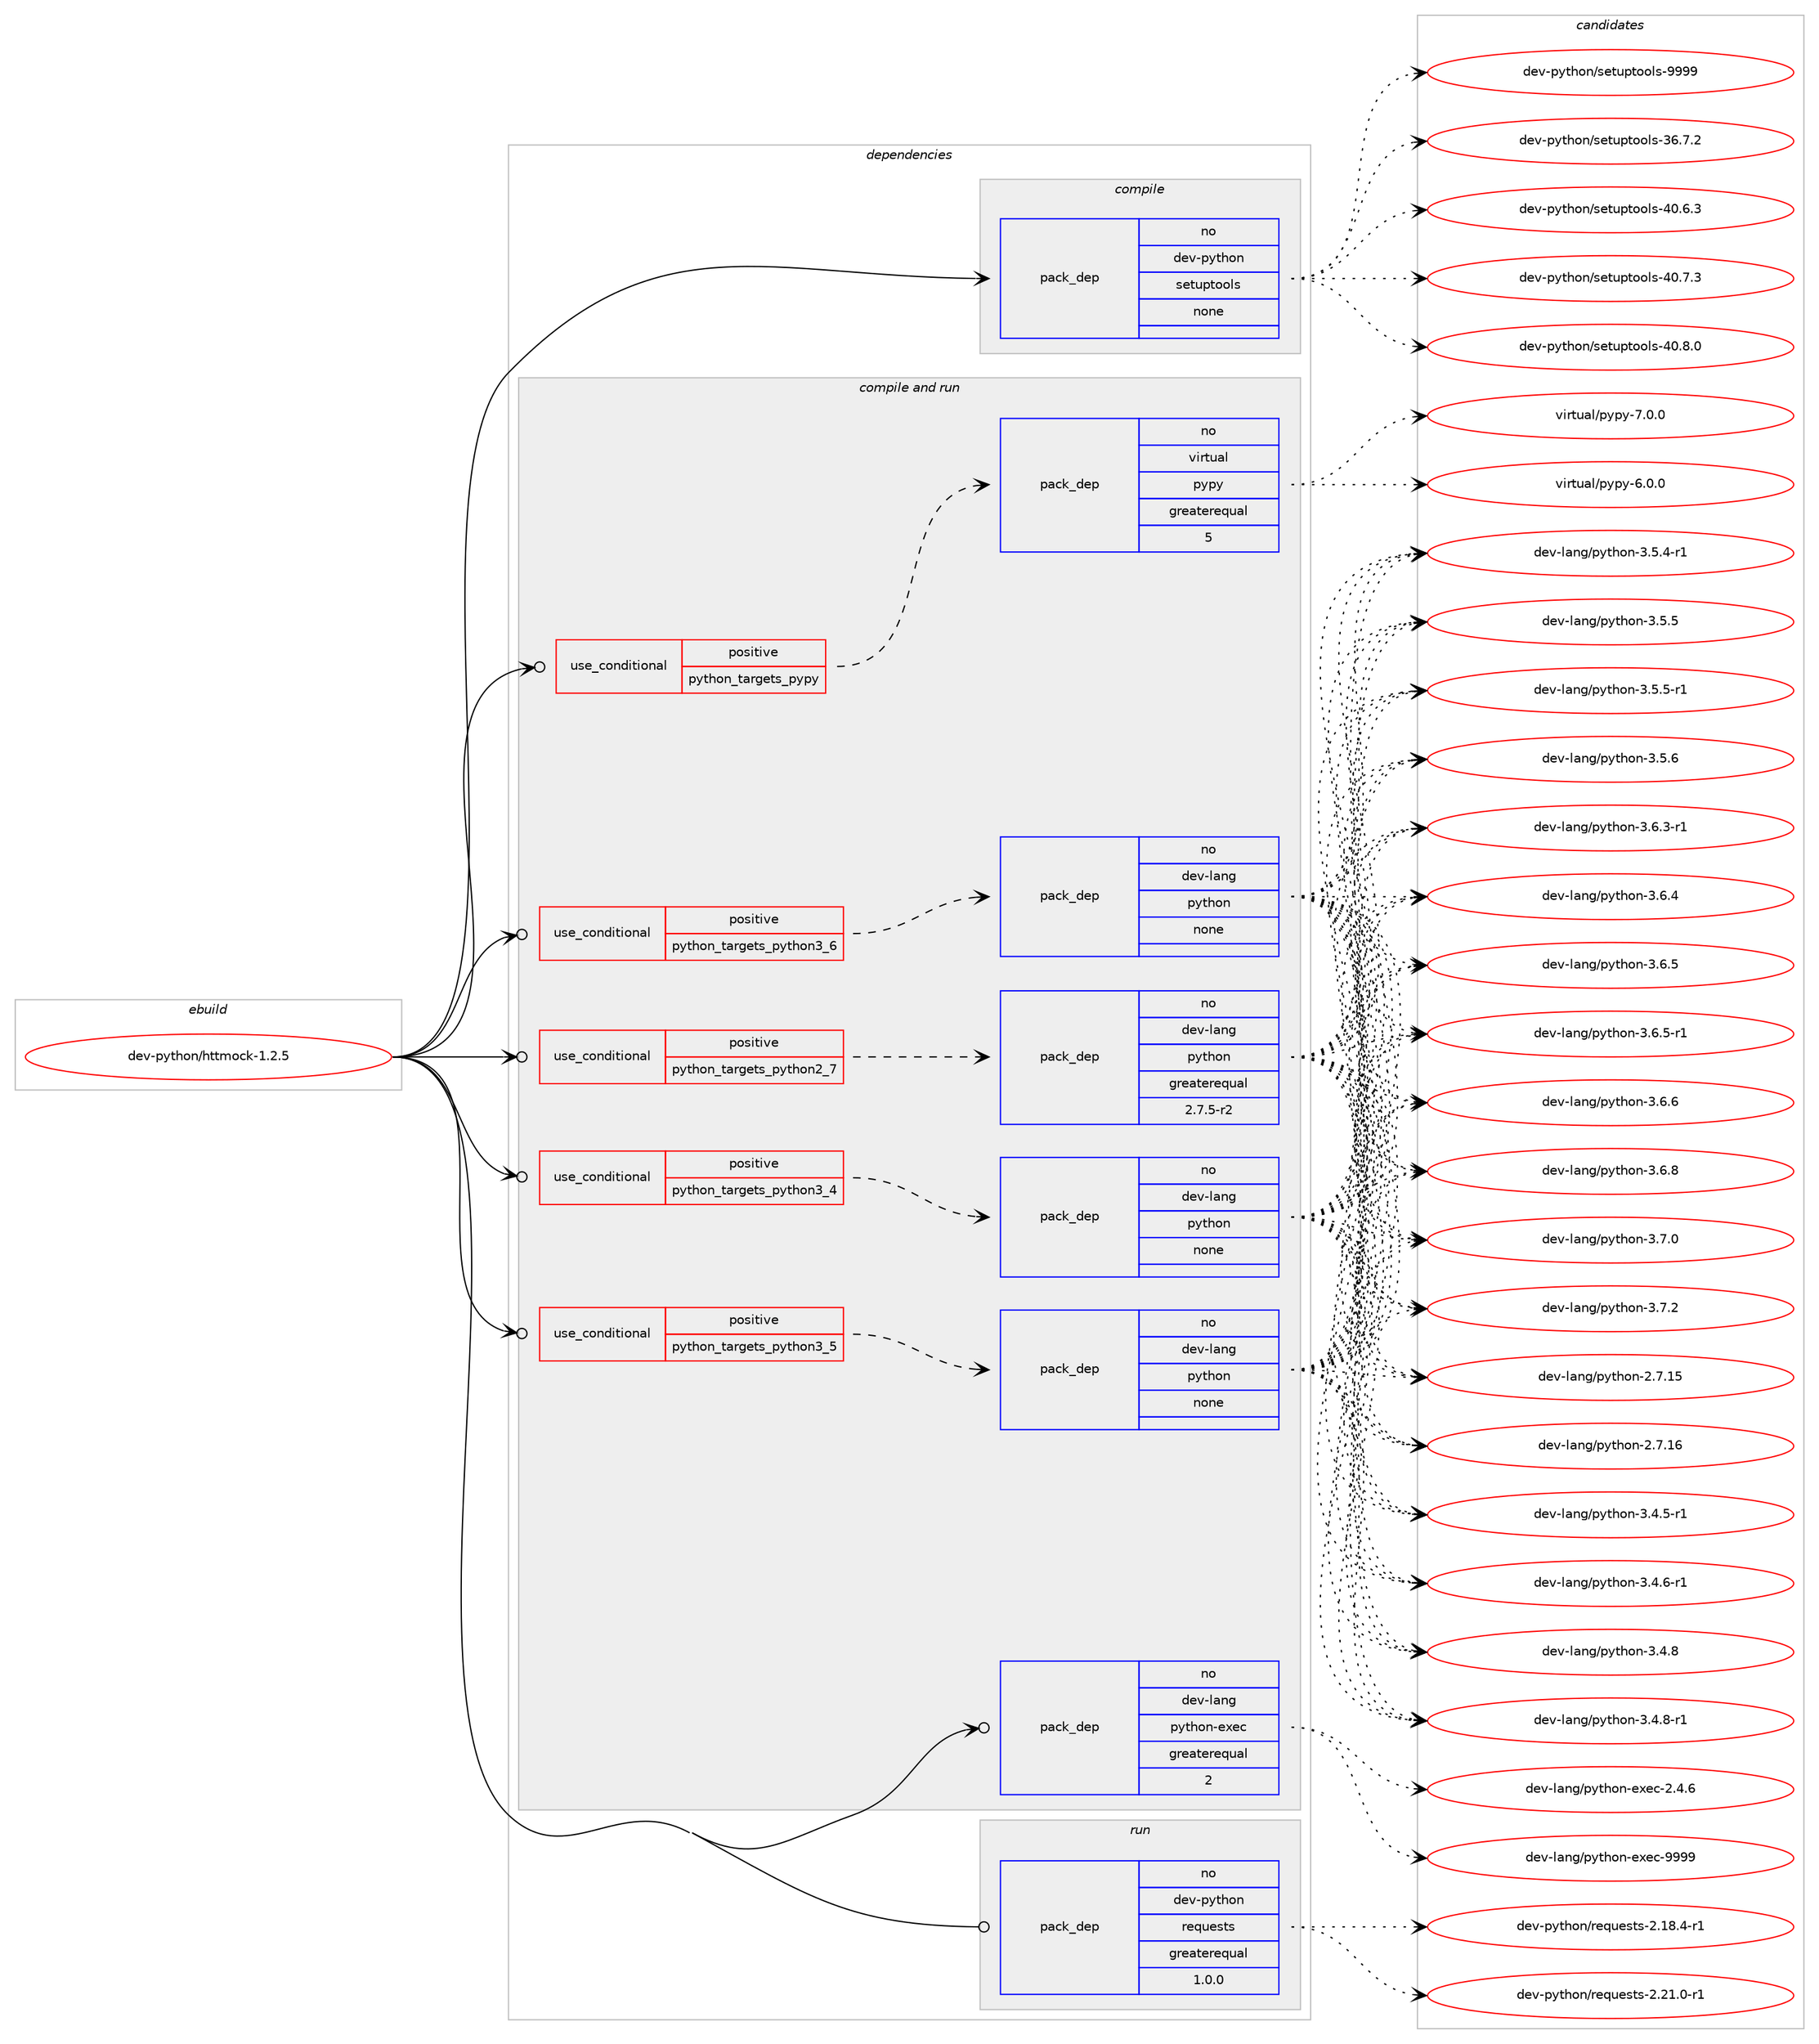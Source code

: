 digraph prolog {

# *************
# Graph options
# *************

newrank=true;
concentrate=true;
compound=true;
graph [rankdir=LR,fontname=Helvetica,fontsize=10,ranksep=1.5];#, ranksep=2.5, nodesep=0.2];
edge  [arrowhead=vee];
node  [fontname=Helvetica,fontsize=10];

# **********
# The ebuild
# **********

subgraph cluster_leftcol {
color=gray;
rank=same;
label=<<i>ebuild</i>>;
id [label="dev-python/httmock-1.2.5", color=red, width=4, href="../dev-python/httmock-1.2.5.svg"];
}

# ****************
# The dependencies
# ****************

subgraph cluster_midcol {
color=gray;
label=<<i>dependencies</i>>;
subgraph cluster_compile {
fillcolor="#eeeeee";
style=filled;
label=<<i>compile</i>>;
subgraph pack1014239 {
dependency1412955 [label=<<TABLE BORDER="0" CELLBORDER="1" CELLSPACING="0" CELLPADDING="4" WIDTH="220"><TR><TD ROWSPAN="6" CELLPADDING="30">pack_dep</TD></TR><TR><TD WIDTH="110">no</TD></TR><TR><TD>dev-python</TD></TR><TR><TD>setuptools</TD></TR><TR><TD>none</TD></TR><TR><TD></TD></TR></TABLE>>, shape=none, color=blue];
}
id:e -> dependency1412955:w [weight=20,style="solid",arrowhead="vee"];
}
subgraph cluster_compileandrun {
fillcolor="#eeeeee";
style=filled;
label=<<i>compile and run</i>>;
subgraph cond375447 {
dependency1412956 [label=<<TABLE BORDER="0" CELLBORDER="1" CELLSPACING="0" CELLPADDING="4"><TR><TD ROWSPAN="3" CELLPADDING="10">use_conditional</TD></TR><TR><TD>positive</TD></TR><TR><TD>python_targets_pypy</TD></TR></TABLE>>, shape=none, color=red];
subgraph pack1014240 {
dependency1412957 [label=<<TABLE BORDER="0" CELLBORDER="1" CELLSPACING="0" CELLPADDING="4" WIDTH="220"><TR><TD ROWSPAN="6" CELLPADDING="30">pack_dep</TD></TR><TR><TD WIDTH="110">no</TD></TR><TR><TD>virtual</TD></TR><TR><TD>pypy</TD></TR><TR><TD>greaterequal</TD></TR><TR><TD>5</TD></TR></TABLE>>, shape=none, color=blue];
}
dependency1412956:e -> dependency1412957:w [weight=20,style="dashed",arrowhead="vee"];
}
id:e -> dependency1412956:w [weight=20,style="solid",arrowhead="odotvee"];
subgraph cond375448 {
dependency1412958 [label=<<TABLE BORDER="0" CELLBORDER="1" CELLSPACING="0" CELLPADDING="4"><TR><TD ROWSPAN="3" CELLPADDING="10">use_conditional</TD></TR><TR><TD>positive</TD></TR><TR><TD>python_targets_python2_7</TD></TR></TABLE>>, shape=none, color=red];
subgraph pack1014241 {
dependency1412959 [label=<<TABLE BORDER="0" CELLBORDER="1" CELLSPACING="0" CELLPADDING="4" WIDTH="220"><TR><TD ROWSPAN="6" CELLPADDING="30">pack_dep</TD></TR><TR><TD WIDTH="110">no</TD></TR><TR><TD>dev-lang</TD></TR><TR><TD>python</TD></TR><TR><TD>greaterequal</TD></TR><TR><TD>2.7.5-r2</TD></TR></TABLE>>, shape=none, color=blue];
}
dependency1412958:e -> dependency1412959:w [weight=20,style="dashed",arrowhead="vee"];
}
id:e -> dependency1412958:w [weight=20,style="solid",arrowhead="odotvee"];
subgraph cond375449 {
dependency1412960 [label=<<TABLE BORDER="0" CELLBORDER="1" CELLSPACING="0" CELLPADDING="4"><TR><TD ROWSPAN="3" CELLPADDING="10">use_conditional</TD></TR><TR><TD>positive</TD></TR><TR><TD>python_targets_python3_4</TD></TR></TABLE>>, shape=none, color=red];
subgraph pack1014242 {
dependency1412961 [label=<<TABLE BORDER="0" CELLBORDER="1" CELLSPACING="0" CELLPADDING="4" WIDTH="220"><TR><TD ROWSPAN="6" CELLPADDING="30">pack_dep</TD></TR><TR><TD WIDTH="110">no</TD></TR><TR><TD>dev-lang</TD></TR><TR><TD>python</TD></TR><TR><TD>none</TD></TR><TR><TD></TD></TR></TABLE>>, shape=none, color=blue];
}
dependency1412960:e -> dependency1412961:w [weight=20,style="dashed",arrowhead="vee"];
}
id:e -> dependency1412960:w [weight=20,style="solid",arrowhead="odotvee"];
subgraph cond375450 {
dependency1412962 [label=<<TABLE BORDER="0" CELLBORDER="1" CELLSPACING="0" CELLPADDING="4"><TR><TD ROWSPAN="3" CELLPADDING="10">use_conditional</TD></TR><TR><TD>positive</TD></TR><TR><TD>python_targets_python3_5</TD></TR></TABLE>>, shape=none, color=red];
subgraph pack1014243 {
dependency1412963 [label=<<TABLE BORDER="0" CELLBORDER="1" CELLSPACING="0" CELLPADDING="4" WIDTH="220"><TR><TD ROWSPAN="6" CELLPADDING="30">pack_dep</TD></TR><TR><TD WIDTH="110">no</TD></TR><TR><TD>dev-lang</TD></TR><TR><TD>python</TD></TR><TR><TD>none</TD></TR><TR><TD></TD></TR></TABLE>>, shape=none, color=blue];
}
dependency1412962:e -> dependency1412963:w [weight=20,style="dashed",arrowhead="vee"];
}
id:e -> dependency1412962:w [weight=20,style="solid",arrowhead="odotvee"];
subgraph cond375451 {
dependency1412964 [label=<<TABLE BORDER="0" CELLBORDER="1" CELLSPACING="0" CELLPADDING="4"><TR><TD ROWSPAN="3" CELLPADDING="10">use_conditional</TD></TR><TR><TD>positive</TD></TR><TR><TD>python_targets_python3_6</TD></TR></TABLE>>, shape=none, color=red];
subgraph pack1014244 {
dependency1412965 [label=<<TABLE BORDER="0" CELLBORDER="1" CELLSPACING="0" CELLPADDING="4" WIDTH="220"><TR><TD ROWSPAN="6" CELLPADDING="30">pack_dep</TD></TR><TR><TD WIDTH="110">no</TD></TR><TR><TD>dev-lang</TD></TR><TR><TD>python</TD></TR><TR><TD>none</TD></TR><TR><TD></TD></TR></TABLE>>, shape=none, color=blue];
}
dependency1412964:e -> dependency1412965:w [weight=20,style="dashed",arrowhead="vee"];
}
id:e -> dependency1412964:w [weight=20,style="solid",arrowhead="odotvee"];
subgraph pack1014245 {
dependency1412966 [label=<<TABLE BORDER="0" CELLBORDER="1" CELLSPACING="0" CELLPADDING="4" WIDTH="220"><TR><TD ROWSPAN="6" CELLPADDING="30">pack_dep</TD></TR><TR><TD WIDTH="110">no</TD></TR><TR><TD>dev-lang</TD></TR><TR><TD>python-exec</TD></TR><TR><TD>greaterequal</TD></TR><TR><TD>2</TD></TR></TABLE>>, shape=none, color=blue];
}
id:e -> dependency1412966:w [weight=20,style="solid",arrowhead="odotvee"];
}
subgraph cluster_run {
fillcolor="#eeeeee";
style=filled;
label=<<i>run</i>>;
subgraph pack1014246 {
dependency1412967 [label=<<TABLE BORDER="0" CELLBORDER="1" CELLSPACING="0" CELLPADDING="4" WIDTH="220"><TR><TD ROWSPAN="6" CELLPADDING="30">pack_dep</TD></TR><TR><TD WIDTH="110">no</TD></TR><TR><TD>dev-python</TD></TR><TR><TD>requests</TD></TR><TR><TD>greaterequal</TD></TR><TR><TD>1.0.0</TD></TR></TABLE>>, shape=none, color=blue];
}
id:e -> dependency1412967:w [weight=20,style="solid",arrowhead="odot"];
}
}

# **************
# The candidates
# **************

subgraph cluster_choices {
rank=same;
color=gray;
label=<<i>candidates</i>>;

subgraph choice1014239 {
color=black;
nodesep=1;
choice100101118451121211161041111104711510111611711211611111110811545515446554650 [label="dev-python/setuptools-36.7.2", color=red, width=4,href="../dev-python/setuptools-36.7.2.svg"];
choice100101118451121211161041111104711510111611711211611111110811545524846544651 [label="dev-python/setuptools-40.6.3", color=red, width=4,href="../dev-python/setuptools-40.6.3.svg"];
choice100101118451121211161041111104711510111611711211611111110811545524846554651 [label="dev-python/setuptools-40.7.3", color=red, width=4,href="../dev-python/setuptools-40.7.3.svg"];
choice100101118451121211161041111104711510111611711211611111110811545524846564648 [label="dev-python/setuptools-40.8.0", color=red, width=4,href="../dev-python/setuptools-40.8.0.svg"];
choice10010111845112121116104111110471151011161171121161111111081154557575757 [label="dev-python/setuptools-9999", color=red, width=4,href="../dev-python/setuptools-9999.svg"];
dependency1412955:e -> choice100101118451121211161041111104711510111611711211611111110811545515446554650:w [style=dotted,weight="100"];
dependency1412955:e -> choice100101118451121211161041111104711510111611711211611111110811545524846544651:w [style=dotted,weight="100"];
dependency1412955:e -> choice100101118451121211161041111104711510111611711211611111110811545524846554651:w [style=dotted,weight="100"];
dependency1412955:e -> choice100101118451121211161041111104711510111611711211611111110811545524846564648:w [style=dotted,weight="100"];
dependency1412955:e -> choice10010111845112121116104111110471151011161171121161111111081154557575757:w [style=dotted,weight="100"];
}
subgraph choice1014240 {
color=black;
nodesep=1;
choice1181051141161179710847112121112121455446484648 [label="virtual/pypy-6.0.0", color=red, width=4,href="../virtual/pypy-6.0.0.svg"];
choice1181051141161179710847112121112121455546484648 [label="virtual/pypy-7.0.0", color=red, width=4,href="../virtual/pypy-7.0.0.svg"];
dependency1412957:e -> choice1181051141161179710847112121112121455446484648:w [style=dotted,weight="100"];
dependency1412957:e -> choice1181051141161179710847112121112121455546484648:w [style=dotted,weight="100"];
}
subgraph choice1014241 {
color=black;
nodesep=1;
choice10010111845108971101034711212111610411111045504655464953 [label="dev-lang/python-2.7.15", color=red, width=4,href="../dev-lang/python-2.7.15.svg"];
choice10010111845108971101034711212111610411111045504655464954 [label="dev-lang/python-2.7.16", color=red, width=4,href="../dev-lang/python-2.7.16.svg"];
choice1001011184510897110103471121211161041111104551465246534511449 [label="dev-lang/python-3.4.5-r1", color=red, width=4,href="../dev-lang/python-3.4.5-r1.svg"];
choice1001011184510897110103471121211161041111104551465246544511449 [label="dev-lang/python-3.4.6-r1", color=red, width=4,href="../dev-lang/python-3.4.6-r1.svg"];
choice100101118451089711010347112121116104111110455146524656 [label="dev-lang/python-3.4.8", color=red, width=4,href="../dev-lang/python-3.4.8.svg"];
choice1001011184510897110103471121211161041111104551465246564511449 [label="dev-lang/python-3.4.8-r1", color=red, width=4,href="../dev-lang/python-3.4.8-r1.svg"];
choice1001011184510897110103471121211161041111104551465346524511449 [label="dev-lang/python-3.5.4-r1", color=red, width=4,href="../dev-lang/python-3.5.4-r1.svg"];
choice100101118451089711010347112121116104111110455146534653 [label="dev-lang/python-3.5.5", color=red, width=4,href="../dev-lang/python-3.5.5.svg"];
choice1001011184510897110103471121211161041111104551465346534511449 [label="dev-lang/python-3.5.5-r1", color=red, width=4,href="../dev-lang/python-3.5.5-r1.svg"];
choice100101118451089711010347112121116104111110455146534654 [label="dev-lang/python-3.5.6", color=red, width=4,href="../dev-lang/python-3.5.6.svg"];
choice1001011184510897110103471121211161041111104551465446514511449 [label="dev-lang/python-3.6.3-r1", color=red, width=4,href="../dev-lang/python-3.6.3-r1.svg"];
choice100101118451089711010347112121116104111110455146544652 [label="dev-lang/python-3.6.4", color=red, width=4,href="../dev-lang/python-3.6.4.svg"];
choice100101118451089711010347112121116104111110455146544653 [label="dev-lang/python-3.6.5", color=red, width=4,href="../dev-lang/python-3.6.5.svg"];
choice1001011184510897110103471121211161041111104551465446534511449 [label="dev-lang/python-3.6.5-r1", color=red, width=4,href="../dev-lang/python-3.6.5-r1.svg"];
choice100101118451089711010347112121116104111110455146544654 [label="dev-lang/python-3.6.6", color=red, width=4,href="../dev-lang/python-3.6.6.svg"];
choice100101118451089711010347112121116104111110455146544656 [label="dev-lang/python-3.6.8", color=red, width=4,href="../dev-lang/python-3.6.8.svg"];
choice100101118451089711010347112121116104111110455146554648 [label="dev-lang/python-3.7.0", color=red, width=4,href="../dev-lang/python-3.7.0.svg"];
choice100101118451089711010347112121116104111110455146554650 [label="dev-lang/python-3.7.2", color=red, width=4,href="../dev-lang/python-3.7.2.svg"];
dependency1412959:e -> choice10010111845108971101034711212111610411111045504655464953:w [style=dotted,weight="100"];
dependency1412959:e -> choice10010111845108971101034711212111610411111045504655464954:w [style=dotted,weight="100"];
dependency1412959:e -> choice1001011184510897110103471121211161041111104551465246534511449:w [style=dotted,weight="100"];
dependency1412959:e -> choice1001011184510897110103471121211161041111104551465246544511449:w [style=dotted,weight="100"];
dependency1412959:e -> choice100101118451089711010347112121116104111110455146524656:w [style=dotted,weight="100"];
dependency1412959:e -> choice1001011184510897110103471121211161041111104551465246564511449:w [style=dotted,weight="100"];
dependency1412959:e -> choice1001011184510897110103471121211161041111104551465346524511449:w [style=dotted,weight="100"];
dependency1412959:e -> choice100101118451089711010347112121116104111110455146534653:w [style=dotted,weight="100"];
dependency1412959:e -> choice1001011184510897110103471121211161041111104551465346534511449:w [style=dotted,weight="100"];
dependency1412959:e -> choice100101118451089711010347112121116104111110455146534654:w [style=dotted,weight="100"];
dependency1412959:e -> choice1001011184510897110103471121211161041111104551465446514511449:w [style=dotted,weight="100"];
dependency1412959:e -> choice100101118451089711010347112121116104111110455146544652:w [style=dotted,weight="100"];
dependency1412959:e -> choice100101118451089711010347112121116104111110455146544653:w [style=dotted,weight="100"];
dependency1412959:e -> choice1001011184510897110103471121211161041111104551465446534511449:w [style=dotted,weight="100"];
dependency1412959:e -> choice100101118451089711010347112121116104111110455146544654:w [style=dotted,weight="100"];
dependency1412959:e -> choice100101118451089711010347112121116104111110455146544656:w [style=dotted,weight="100"];
dependency1412959:e -> choice100101118451089711010347112121116104111110455146554648:w [style=dotted,weight="100"];
dependency1412959:e -> choice100101118451089711010347112121116104111110455146554650:w [style=dotted,weight="100"];
}
subgraph choice1014242 {
color=black;
nodesep=1;
choice10010111845108971101034711212111610411111045504655464953 [label="dev-lang/python-2.7.15", color=red, width=4,href="../dev-lang/python-2.7.15.svg"];
choice10010111845108971101034711212111610411111045504655464954 [label="dev-lang/python-2.7.16", color=red, width=4,href="../dev-lang/python-2.7.16.svg"];
choice1001011184510897110103471121211161041111104551465246534511449 [label="dev-lang/python-3.4.5-r1", color=red, width=4,href="../dev-lang/python-3.4.5-r1.svg"];
choice1001011184510897110103471121211161041111104551465246544511449 [label="dev-lang/python-3.4.6-r1", color=red, width=4,href="../dev-lang/python-3.4.6-r1.svg"];
choice100101118451089711010347112121116104111110455146524656 [label="dev-lang/python-3.4.8", color=red, width=4,href="../dev-lang/python-3.4.8.svg"];
choice1001011184510897110103471121211161041111104551465246564511449 [label="dev-lang/python-3.4.8-r1", color=red, width=4,href="../dev-lang/python-3.4.8-r1.svg"];
choice1001011184510897110103471121211161041111104551465346524511449 [label="dev-lang/python-3.5.4-r1", color=red, width=4,href="../dev-lang/python-3.5.4-r1.svg"];
choice100101118451089711010347112121116104111110455146534653 [label="dev-lang/python-3.5.5", color=red, width=4,href="../dev-lang/python-3.5.5.svg"];
choice1001011184510897110103471121211161041111104551465346534511449 [label="dev-lang/python-3.5.5-r1", color=red, width=4,href="../dev-lang/python-3.5.5-r1.svg"];
choice100101118451089711010347112121116104111110455146534654 [label="dev-lang/python-3.5.6", color=red, width=4,href="../dev-lang/python-3.5.6.svg"];
choice1001011184510897110103471121211161041111104551465446514511449 [label="dev-lang/python-3.6.3-r1", color=red, width=4,href="../dev-lang/python-3.6.3-r1.svg"];
choice100101118451089711010347112121116104111110455146544652 [label="dev-lang/python-3.6.4", color=red, width=4,href="../dev-lang/python-3.6.4.svg"];
choice100101118451089711010347112121116104111110455146544653 [label="dev-lang/python-3.6.5", color=red, width=4,href="../dev-lang/python-3.6.5.svg"];
choice1001011184510897110103471121211161041111104551465446534511449 [label="dev-lang/python-3.6.5-r1", color=red, width=4,href="../dev-lang/python-3.6.5-r1.svg"];
choice100101118451089711010347112121116104111110455146544654 [label="dev-lang/python-3.6.6", color=red, width=4,href="../dev-lang/python-3.6.6.svg"];
choice100101118451089711010347112121116104111110455146544656 [label="dev-lang/python-3.6.8", color=red, width=4,href="../dev-lang/python-3.6.8.svg"];
choice100101118451089711010347112121116104111110455146554648 [label="dev-lang/python-3.7.0", color=red, width=4,href="../dev-lang/python-3.7.0.svg"];
choice100101118451089711010347112121116104111110455146554650 [label="dev-lang/python-3.7.2", color=red, width=4,href="../dev-lang/python-3.7.2.svg"];
dependency1412961:e -> choice10010111845108971101034711212111610411111045504655464953:w [style=dotted,weight="100"];
dependency1412961:e -> choice10010111845108971101034711212111610411111045504655464954:w [style=dotted,weight="100"];
dependency1412961:e -> choice1001011184510897110103471121211161041111104551465246534511449:w [style=dotted,weight="100"];
dependency1412961:e -> choice1001011184510897110103471121211161041111104551465246544511449:w [style=dotted,weight="100"];
dependency1412961:e -> choice100101118451089711010347112121116104111110455146524656:w [style=dotted,weight="100"];
dependency1412961:e -> choice1001011184510897110103471121211161041111104551465246564511449:w [style=dotted,weight="100"];
dependency1412961:e -> choice1001011184510897110103471121211161041111104551465346524511449:w [style=dotted,weight="100"];
dependency1412961:e -> choice100101118451089711010347112121116104111110455146534653:w [style=dotted,weight="100"];
dependency1412961:e -> choice1001011184510897110103471121211161041111104551465346534511449:w [style=dotted,weight="100"];
dependency1412961:e -> choice100101118451089711010347112121116104111110455146534654:w [style=dotted,weight="100"];
dependency1412961:e -> choice1001011184510897110103471121211161041111104551465446514511449:w [style=dotted,weight="100"];
dependency1412961:e -> choice100101118451089711010347112121116104111110455146544652:w [style=dotted,weight="100"];
dependency1412961:e -> choice100101118451089711010347112121116104111110455146544653:w [style=dotted,weight="100"];
dependency1412961:e -> choice1001011184510897110103471121211161041111104551465446534511449:w [style=dotted,weight="100"];
dependency1412961:e -> choice100101118451089711010347112121116104111110455146544654:w [style=dotted,weight="100"];
dependency1412961:e -> choice100101118451089711010347112121116104111110455146544656:w [style=dotted,weight="100"];
dependency1412961:e -> choice100101118451089711010347112121116104111110455146554648:w [style=dotted,weight="100"];
dependency1412961:e -> choice100101118451089711010347112121116104111110455146554650:w [style=dotted,weight="100"];
}
subgraph choice1014243 {
color=black;
nodesep=1;
choice10010111845108971101034711212111610411111045504655464953 [label="dev-lang/python-2.7.15", color=red, width=4,href="../dev-lang/python-2.7.15.svg"];
choice10010111845108971101034711212111610411111045504655464954 [label="dev-lang/python-2.7.16", color=red, width=4,href="../dev-lang/python-2.7.16.svg"];
choice1001011184510897110103471121211161041111104551465246534511449 [label="dev-lang/python-3.4.5-r1", color=red, width=4,href="../dev-lang/python-3.4.5-r1.svg"];
choice1001011184510897110103471121211161041111104551465246544511449 [label="dev-lang/python-3.4.6-r1", color=red, width=4,href="../dev-lang/python-3.4.6-r1.svg"];
choice100101118451089711010347112121116104111110455146524656 [label="dev-lang/python-3.4.8", color=red, width=4,href="../dev-lang/python-3.4.8.svg"];
choice1001011184510897110103471121211161041111104551465246564511449 [label="dev-lang/python-3.4.8-r1", color=red, width=4,href="../dev-lang/python-3.4.8-r1.svg"];
choice1001011184510897110103471121211161041111104551465346524511449 [label="dev-lang/python-3.5.4-r1", color=red, width=4,href="../dev-lang/python-3.5.4-r1.svg"];
choice100101118451089711010347112121116104111110455146534653 [label="dev-lang/python-3.5.5", color=red, width=4,href="../dev-lang/python-3.5.5.svg"];
choice1001011184510897110103471121211161041111104551465346534511449 [label="dev-lang/python-3.5.5-r1", color=red, width=4,href="../dev-lang/python-3.5.5-r1.svg"];
choice100101118451089711010347112121116104111110455146534654 [label="dev-lang/python-3.5.6", color=red, width=4,href="../dev-lang/python-3.5.6.svg"];
choice1001011184510897110103471121211161041111104551465446514511449 [label="dev-lang/python-3.6.3-r1", color=red, width=4,href="../dev-lang/python-3.6.3-r1.svg"];
choice100101118451089711010347112121116104111110455146544652 [label="dev-lang/python-3.6.4", color=red, width=4,href="../dev-lang/python-3.6.4.svg"];
choice100101118451089711010347112121116104111110455146544653 [label="dev-lang/python-3.6.5", color=red, width=4,href="../dev-lang/python-3.6.5.svg"];
choice1001011184510897110103471121211161041111104551465446534511449 [label="dev-lang/python-3.6.5-r1", color=red, width=4,href="../dev-lang/python-3.6.5-r1.svg"];
choice100101118451089711010347112121116104111110455146544654 [label="dev-lang/python-3.6.6", color=red, width=4,href="../dev-lang/python-3.6.6.svg"];
choice100101118451089711010347112121116104111110455146544656 [label="dev-lang/python-3.6.8", color=red, width=4,href="../dev-lang/python-3.6.8.svg"];
choice100101118451089711010347112121116104111110455146554648 [label="dev-lang/python-3.7.0", color=red, width=4,href="../dev-lang/python-3.7.0.svg"];
choice100101118451089711010347112121116104111110455146554650 [label="dev-lang/python-3.7.2", color=red, width=4,href="../dev-lang/python-3.7.2.svg"];
dependency1412963:e -> choice10010111845108971101034711212111610411111045504655464953:w [style=dotted,weight="100"];
dependency1412963:e -> choice10010111845108971101034711212111610411111045504655464954:w [style=dotted,weight="100"];
dependency1412963:e -> choice1001011184510897110103471121211161041111104551465246534511449:w [style=dotted,weight="100"];
dependency1412963:e -> choice1001011184510897110103471121211161041111104551465246544511449:w [style=dotted,weight="100"];
dependency1412963:e -> choice100101118451089711010347112121116104111110455146524656:w [style=dotted,weight="100"];
dependency1412963:e -> choice1001011184510897110103471121211161041111104551465246564511449:w [style=dotted,weight="100"];
dependency1412963:e -> choice1001011184510897110103471121211161041111104551465346524511449:w [style=dotted,weight="100"];
dependency1412963:e -> choice100101118451089711010347112121116104111110455146534653:w [style=dotted,weight="100"];
dependency1412963:e -> choice1001011184510897110103471121211161041111104551465346534511449:w [style=dotted,weight="100"];
dependency1412963:e -> choice100101118451089711010347112121116104111110455146534654:w [style=dotted,weight="100"];
dependency1412963:e -> choice1001011184510897110103471121211161041111104551465446514511449:w [style=dotted,weight="100"];
dependency1412963:e -> choice100101118451089711010347112121116104111110455146544652:w [style=dotted,weight="100"];
dependency1412963:e -> choice100101118451089711010347112121116104111110455146544653:w [style=dotted,weight="100"];
dependency1412963:e -> choice1001011184510897110103471121211161041111104551465446534511449:w [style=dotted,weight="100"];
dependency1412963:e -> choice100101118451089711010347112121116104111110455146544654:w [style=dotted,weight="100"];
dependency1412963:e -> choice100101118451089711010347112121116104111110455146544656:w [style=dotted,weight="100"];
dependency1412963:e -> choice100101118451089711010347112121116104111110455146554648:w [style=dotted,weight="100"];
dependency1412963:e -> choice100101118451089711010347112121116104111110455146554650:w [style=dotted,weight="100"];
}
subgraph choice1014244 {
color=black;
nodesep=1;
choice10010111845108971101034711212111610411111045504655464953 [label="dev-lang/python-2.7.15", color=red, width=4,href="../dev-lang/python-2.7.15.svg"];
choice10010111845108971101034711212111610411111045504655464954 [label="dev-lang/python-2.7.16", color=red, width=4,href="../dev-lang/python-2.7.16.svg"];
choice1001011184510897110103471121211161041111104551465246534511449 [label="dev-lang/python-3.4.5-r1", color=red, width=4,href="../dev-lang/python-3.4.5-r1.svg"];
choice1001011184510897110103471121211161041111104551465246544511449 [label="dev-lang/python-3.4.6-r1", color=red, width=4,href="../dev-lang/python-3.4.6-r1.svg"];
choice100101118451089711010347112121116104111110455146524656 [label="dev-lang/python-3.4.8", color=red, width=4,href="../dev-lang/python-3.4.8.svg"];
choice1001011184510897110103471121211161041111104551465246564511449 [label="dev-lang/python-3.4.8-r1", color=red, width=4,href="../dev-lang/python-3.4.8-r1.svg"];
choice1001011184510897110103471121211161041111104551465346524511449 [label="dev-lang/python-3.5.4-r1", color=red, width=4,href="../dev-lang/python-3.5.4-r1.svg"];
choice100101118451089711010347112121116104111110455146534653 [label="dev-lang/python-3.5.5", color=red, width=4,href="../dev-lang/python-3.5.5.svg"];
choice1001011184510897110103471121211161041111104551465346534511449 [label="dev-lang/python-3.5.5-r1", color=red, width=4,href="../dev-lang/python-3.5.5-r1.svg"];
choice100101118451089711010347112121116104111110455146534654 [label="dev-lang/python-3.5.6", color=red, width=4,href="../dev-lang/python-3.5.6.svg"];
choice1001011184510897110103471121211161041111104551465446514511449 [label="dev-lang/python-3.6.3-r1", color=red, width=4,href="../dev-lang/python-3.6.3-r1.svg"];
choice100101118451089711010347112121116104111110455146544652 [label="dev-lang/python-3.6.4", color=red, width=4,href="../dev-lang/python-3.6.4.svg"];
choice100101118451089711010347112121116104111110455146544653 [label="dev-lang/python-3.6.5", color=red, width=4,href="../dev-lang/python-3.6.5.svg"];
choice1001011184510897110103471121211161041111104551465446534511449 [label="dev-lang/python-3.6.5-r1", color=red, width=4,href="../dev-lang/python-3.6.5-r1.svg"];
choice100101118451089711010347112121116104111110455146544654 [label="dev-lang/python-3.6.6", color=red, width=4,href="../dev-lang/python-3.6.6.svg"];
choice100101118451089711010347112121116104111110455146544656 [label="dev-lang/python-3.6.8", color=red, width=4,href="../dev-lang/python-3.6.8.svg"];
choice100101118451089711010347112121116104111110455146554648 [label="dev-lang/python-3.7.0", color=red, width=4,href="../dev-lang/python-3.7.0.svg"];
choice100101118451089711010347112121116104111110455146554650 [label="dev-lang/python-3.7.2", color=red, width=4,href="../dev-lang/python-3.7.2.svg"];
dependency1412965:e -> choice10010111845108971101034711212111610411111045504655464953:w [style=dotted,weight="100"];
dependency1412965:e -> choice10010111845108971101034711212111610411111045504655464954:w [style=dotted,weight="100"];
dependency1412965:e -> choice1001011184510897110103471121211161041111104551465246534511449:w [style=dotted,weight="100"];
dependency1412965:e -> choice1001011184510897110103471121211161041111104551465246544511449:w [style=dotted,weight="100"];
dependency1412965:e -> choice100101118451089711010347112121116104111110455146524656:w [style=dotted,weight="100"];
dependency1412965:e -> choice1001011184510897110103471121211161041111104551465246564511449:w [style=dotted,weight="100"];
dependency1412965:e -> choice1001011184510897110103471121211161041111104551465346524511449:w [style=dotted,weight="100"];
dependency1412965:e -> choice100101118451089711010347112121116104111110455146534653:w [style=dotted,weight="100"];
dependency1412965:e -> choice1001011184510897110103471121211161041111104551465346534511449:w [style=dotted,weight="100"];
dependency1412965:e -> choice100101118451089711010347112121116104111110455146534654:w [style=dotted,weight="100"];
dependency1412965:e -> choice1001011184510897110103471121211161041111104551465446514511449:w [style=dotted,weight="100"];
dependency1412965:e -> choice100101118451089711010347112121116104111110455146544652:w [style=dotted,weight="100"];
dependency1412965:e -> choice100101118451089711010347112121116104111110455146544653:w [style=dotted,weight="100"];
dependency1412965:e -> choice1001011184510897110103471121211161041111104551465446534511449:w [style=dotted,weight="100"];
dependency1412965:e -> choice100101118451089711010347112121116104111110455146544654:w [style=dotted,weight="100"];
dependency1412965:e -> choice100101118451089711010347112121116104111110455146544656:w [style=dotted,weight="100"];
dependency1412965:e -> choice100101118451089711010347112121116104111110455146554648:w [style=dotted,weight="100"];
dependency1412965:e -> choice100101118451089711010347112121116104111110455146554650:w [style=dotted,weight="100"];
}
subgraph choice1014245 {
color=black;
nodesep=1;
choice1001011184510897110103471121211161041111104510112010199455046524654 [label="dev-lang/python-exec-2.4.6", color=red, width=4,href="../dev-lang/python-exec-2.4.6.svg"];
choice10010111845108971101034711212111610411111045101120101994557575757 [label="dev-lang/python-exec-9999", color=red, width=4,href="../dev-lang/python-exec-9999.svg"];
dependency1412966:e -> choice1001011184510897110103471121211161041111104510112010199455046524654:w [style=dotted,weight="100"];
dependency1412966:e -> choice10010111845108971101034711212111610411111045101120101994557575757:w [style=dotted,weight="100"];
}
subgraph choice1014246 {
color=black;
nodesep=1;
choice1001011184511212111610411111047114101113117101115116115455046495646524511449 [label="dev-python/requests-2.18.4-r1", color=red, width=4,href="../dev-python/requests-2.18.4-r1.svg"];
choice1001011184511212111610411111047114101113117101115116115455046504946484511449 [label="dev-python/requests-2.21.0-r1", color=red, width=4,href="../dev-python/requests-2.21.0-r1.svg"];
dependency1412967:e -> choice1001011184511212111610411111047114101113117101115116115455046495646524511449:w [style=dotted,weight="100"];
dependency1412967:e -> choice1001011184511212111610411111047114101113117101115116115455046504946484511449:w [style=dotted,weight="100"];
}
}

}
